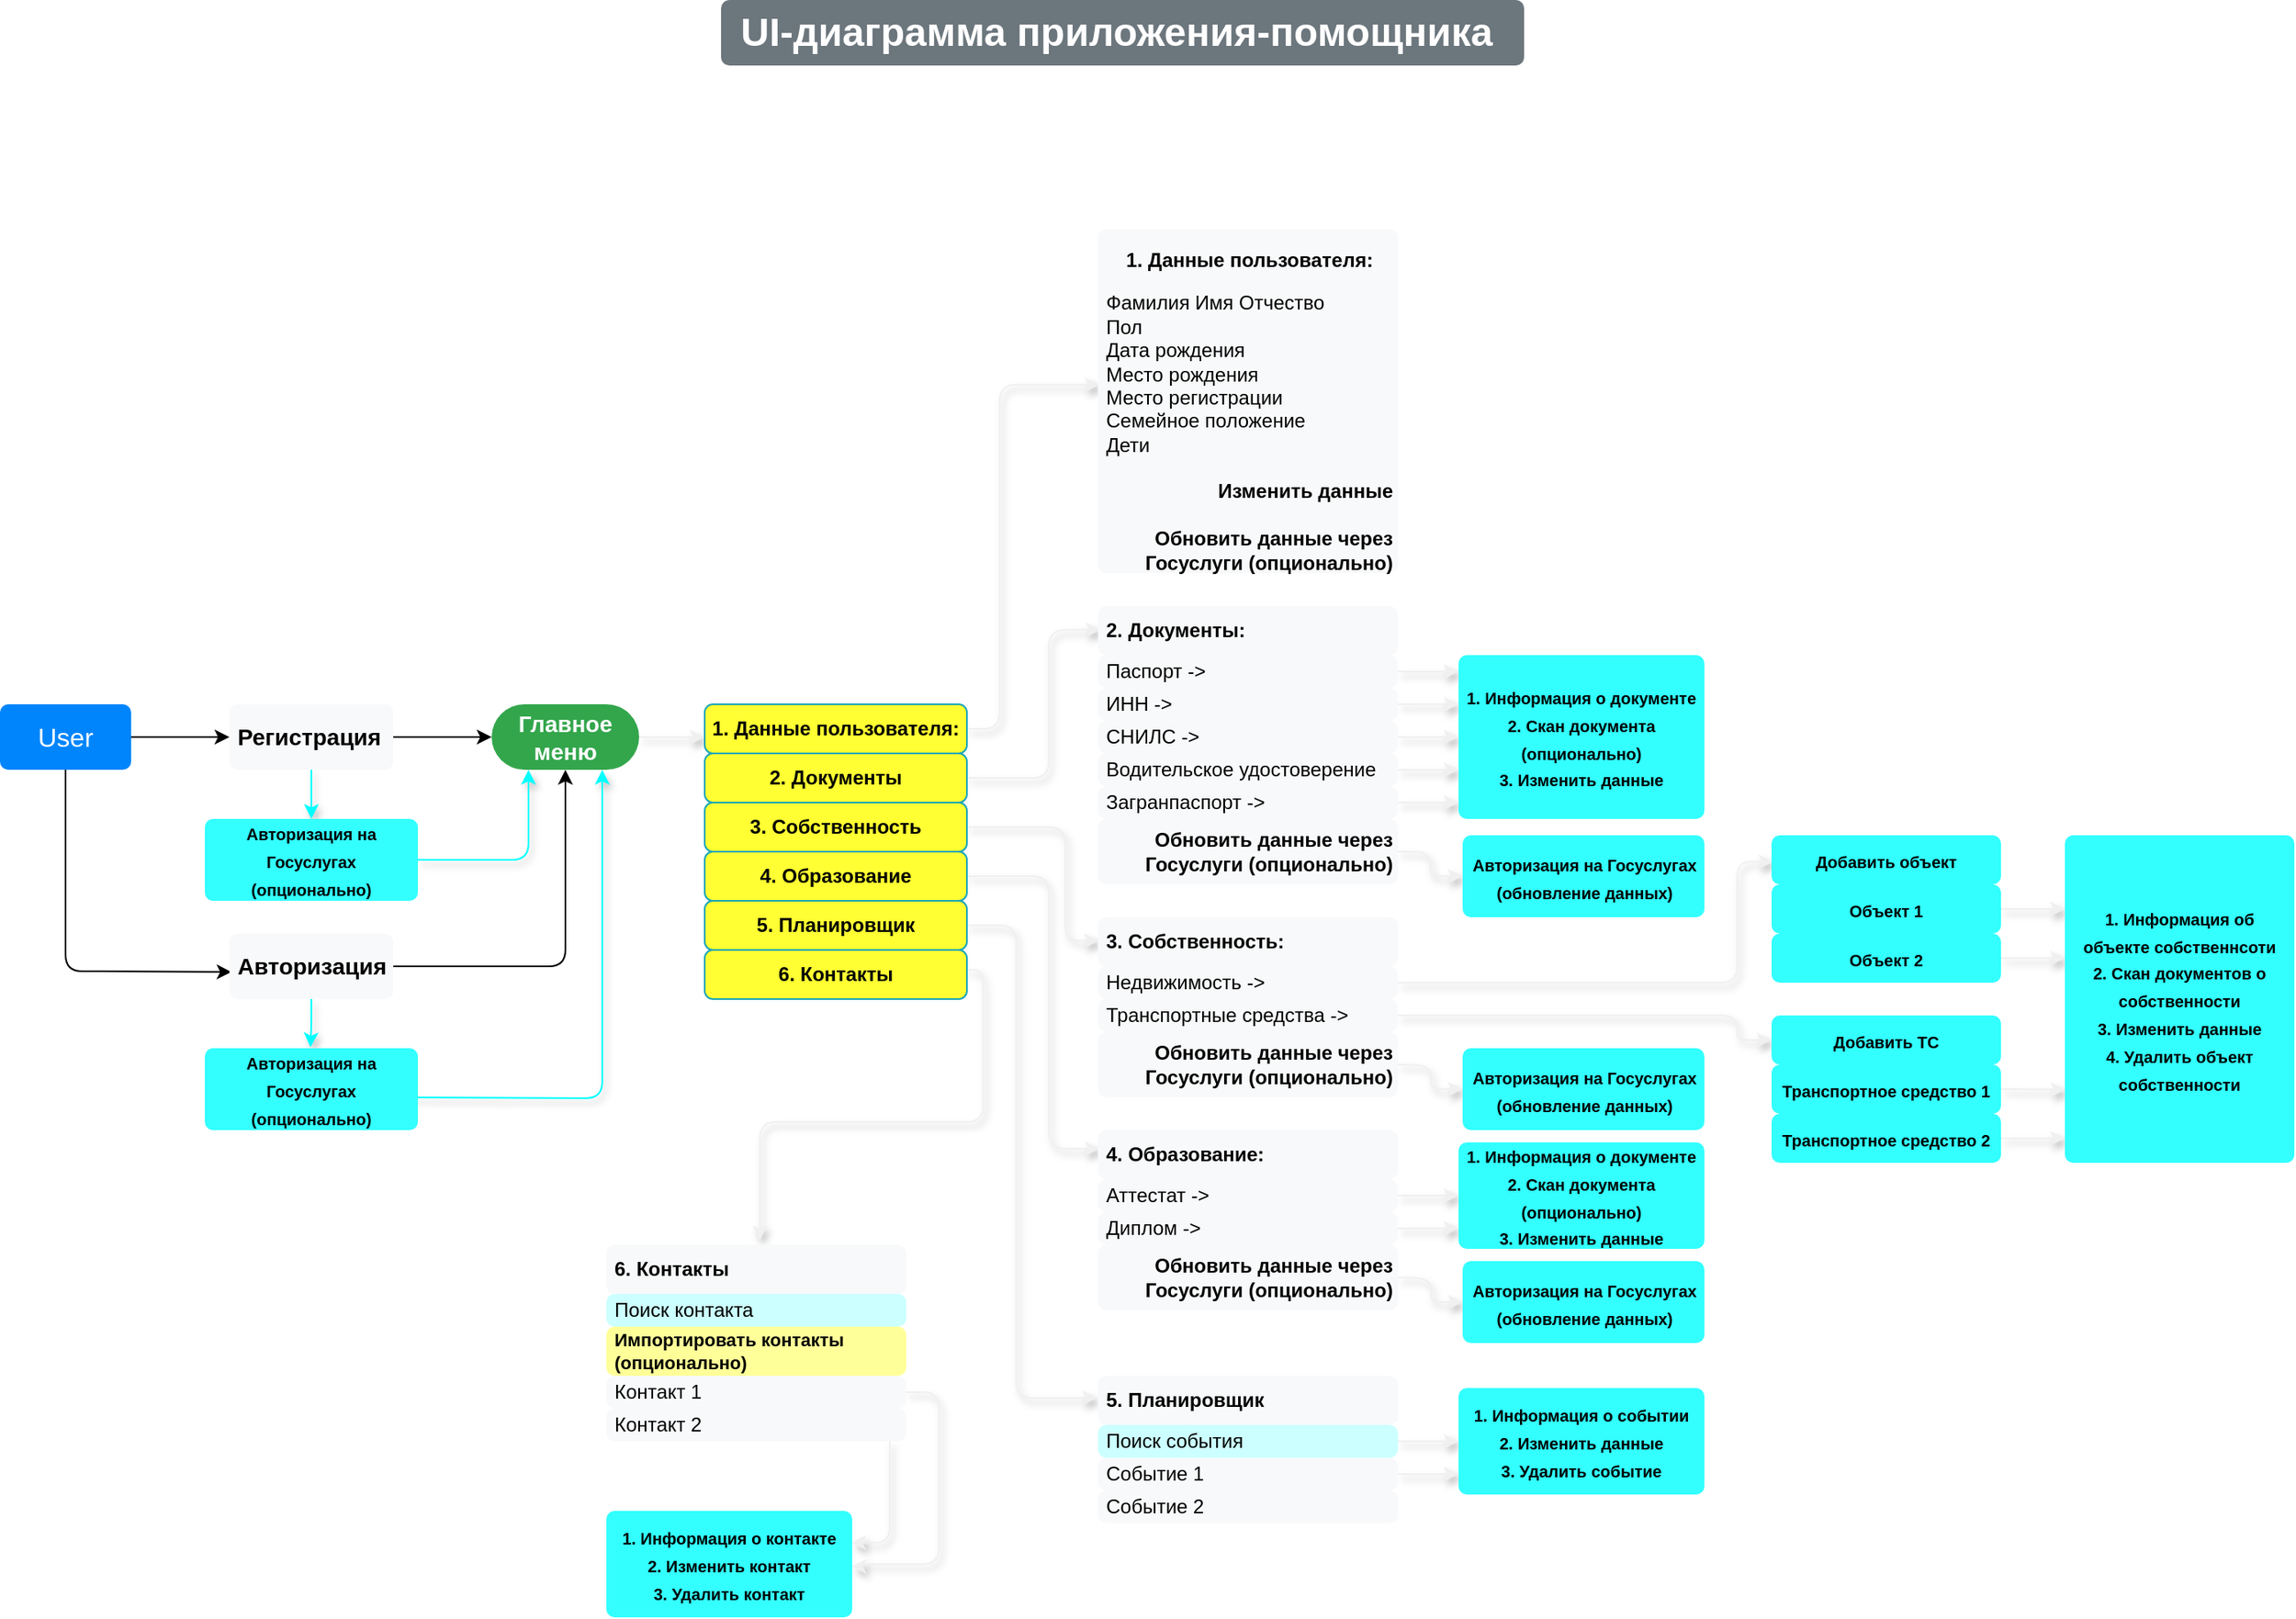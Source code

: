 <mxfile>
    <diagram id="IbItTFuZlibu-NrXDWV0" name="Страница 1">
        <mxGraphModel dx="1003" dy="1540" grid="1" gridSize="10" guides="1" tooltips="1" connect="1" arrows="1" fold="1" page="1" pageScale="1" pageWidth="827" pageHeight="1169" math="0" shadow="0">
            <root>
                <mxCell id="0"/>
                <mxCell id="1" parent="0"/>
                <mxCell id="22" style="edgeStyle=none;html=1;" parent="1" source="21" edge="1">
                    <mxGeometry relative="1" as="geometry">
                        <mxPoint x="280" y="-610" as="targetPoint"/>
                    </mxGeometry>
                </mxCell>
                <mxCell id="32" style="edgeStyle=orthogonalEdgeStyle;html=1;entryX=0.013;entryY=0.587;entryDx=0;entryDy=0;entryPerimeter=0;" parent="1" source="21" target="43" edge="1">
                    <mxGeometry relative="1" as="geometry">
                        <mxPoint x="310" y="-430" as="targetPoint"/>
                        <Array as="points">
                            <mxPoint x="180" y="-467"/>
                            <mxPoint x="210" y="-467"/>
                        </Array>
                    </mxGeometry>
                </mxCell>
                <mxCell id="21" value="User" style="html=1;shadow=0;dashed=0;shape=mxgraph.bootstrap.rrect;rSize=5;strokeColor=none;strokeWidth=1;fillColor=#0085FC;fontColor=#FFFFFF;whiteSpace=wrap;align=center;verticalAlign=middle;spacingLeft=0;fontStyle=0;fontSize=16;spacing=5;" parent="1" vertex="1">
                    <mxGeometry x="140" y="-630" width="80" height="40" as="geometry"/>
                </mxCell>
                <mxCell id="34" style="edgeStyle=orthogonalEdgeStyle;html=1;" parent="1" source="29" target="33" edge="1">
                    <mxGeometry relative="1" as="geometry"/>
                </mxCell>
                <mxCell id="38" style="edgeStyle=orthogonalEdgeStyle;html=1;strokeColor=#00FFFF;shadow=1;" parent="1" source="29" target="31" edge="1">
                    <mxGeometry relative="1" as="geometry"/>
                </mxCell>
                <mxCell id="29" value="Регистрация" style="html=1;shadow=0;dashed=0;shape=mxgraph.bootstrap.rrect;rSize=5;strokeColor=none;strokeWidth=1;fillColor=#F8F9FA;fontColor=#000000;whiteSpace=wrap;align=left;verticalAlign=middle;spacingLeft=0;fontStyle=1;fontSize=14;spacing=5;" parent="1" vertex="1">
                    <mxGeometry x="280" y="-630" width="100" height="40" as="geometry"/>
                </mxCell>
                <mxCell id="47" style="edgeStyle=orthogonalEdgeStyle;html=1;entryX=0.25;entryY=1;entryDx=0;entryDy=0;shadow=1;strokeColor=#00FFFF;fontSize=10;" parent="1" source="31" target="33" edge="1">
                    <mxGeometry relative="1" as="geometry"/>
                </mxCell>
                <mxCell id="31" value="&lt;font style=&quot;font-size: 10px;&quot;&gt;Авторизация на Госуслугах&lt;br&gt;(опционально)&lt;br&gt;&lt;/font&gt;" style="html=1;shadow=0;dashed=0;shape=mxgraph.bootstrap.rrect;rSize=5;strokeColor=none;strokeWidth=1;fillColor=#33FFFF;fontColor=#000000;whiteSpace=wrap;align=center;verticalAlign=middle;spacingLeft=0;fontStyle=1;fontSize=14;spacing=5;" parent="1" vertex="1">
                    <mxGeometry x="265" y="-560" width="130" height="50" as="geometry"/>
                </mxCell>
                <mxCell id="56" style="edgeStyle=orthogonalEdgeStyle;html=1;shadow=1;strokeColor=#F0F0F0;fontSize=12;fontColor=#000000;" parent="1" source="33" edge="1">
                    <mxGeometry relative="1" as="geometry">
                        <mxPoint x="570" y="-610" as="targetPoint"/>
                        <Array as="points">
                            <mxPoint x="570" y="-610"/>
                        </Array>
                    </mxGeometry>
                </mxCell>
                <mxCell id="33" value="Главное меню" style="rounded=1;whiteSpace=wrap;html=1;arcSize=50;strokeColor=none;strokeWidth=1;fillColor=#33A64C;fontColor=#FFFFFF;whiteSpace=wrap;align=center;verticalAlign=middle;spacingLeft=0;fontStyle=1;fontSize=14;spacing=10;" parent="1" vertex="1">
                    <mxGeometry x="440" y="-630" width="90" height="40" as="geometry"/>
                </mxCell>
                <mxCell id="41" style="edgeStyle=orthogonalEdgeStyle;html=1;entryX=0.5;entryY=1;entryDx=0;entryDy=0;" parent="1" source="43" target="33" edge="1">
                    <mxGeometry relative="1" as="geometry">
                        <mxPoint x="440" y="-470" as="targetPoint"/>
                    </mxGeometry>
                </mxCell>
                <mxCell id="42" style="edgeStyle=orthogonalEdgeStyle;html=1;strokeColor=#00FFFF;shadow=1;entryX=0.496;entryY=-0.012;entryDx=0;entryDy=0;entryPerimeter=0;" parent="1" source="43" target="46" edge="1">
                    <mxGeometry relative="1" as="geometry">
                        <mxPoint x="330" y="-410" as="targetPoint"/>
                    </mxGeometry>
                </mxCell>
                <mxCell id="43" value="Авторизация" style="html=1;shadow=0;dashed=0;shape=mxgraph.bootstrap.rrect;rSize=5;strokeColor=none;strokeWidth=1;fillColor=#F8F9FA;fontColor=#000000;whiteSpace=wrap;align=left;verticalAlign=middle;spacingLeft=0;fontStyle=1;fontSize=14;spacing=5;" parent="1" vertex="1">
                    <mxGeometry x="280" y="-490" width="100" height="40" as="geometry"/>
                </mxCell>
                <mxCell id="44" style="edgeStyle=orthogonalEdgeStyle;html=1;entryX=0.75;entryY=1;entryDx=0;entryDy=0;shadow=1;strokeColor=#00FFFF;fontSize=10;" parent="1" target="33" edge="1">
                    <mxGeometry relative="1" as="geometry">
                        <mxPoint x="485" y="-450" as="targetPoint"/>
                        <mxPoint x="380" y="-390.0" as="sourcePoint"/>
                    </mxGeometry>
                </mxCell>
                <mxCell id="46" value="&lt;font style=&quot;font-size: 10px;&quot;&gt;Авторизация на Госуслугах&lt;br&gt;(опционально)&lt;br&gt;&lt;/font&gt;" style="html=1;shadow=0;dashed=0;shape=mxgraph.bootstrap.rrect;rSize=5;strokeColor=none;strokeWidth=1;fillColor=#33FFFF;fontColor=#000000;whiteSpace=wrap;align=center;verticalAlign=middle;spacingLeft=0;fontStyle=1;fontSize=14;spacing=5;" parent="1" vertex="1">
                    <mxGeometry x="265" y="-420" width="130" height="50" as="geometry"/>
                </mxCell>
                <mxCell id="63" style="edgeStyle=orthogonalEdgeStyle;html=1;shadow=1;strokeColor=#F0F0F0;fontSize=12;fontColor=#000000;entryX=0.005;entryY=0.452;entryDx=0;entryDy=0;entryPerimeter=0;" parent="1" source="54" target="64" edge="1">
                    <mxGeometry relative="1" as="geometry">
                        <mxPoint x="770" y="-615" as="targetPoint"/>
                        <Array as="points">
                            <mxPoint x="750" y="-615"/>
                            <mxPoint x="750" y="-825"/>
                        </Array>
                    </mxGeometry>
                </mxCell>
                <mxCell id="54" value="&lt;p style=&quot;font-size: 12px;&quot;&gt;&lt;span style=&quot;background-color: initial;&quot;&gt;&lt;b&gt;1. Данные пользователя:&lt;/b&gt;&lt;/span&gt;&lt;/p&gt;" style="html=1;shadow=0;dashed=0;shape=mxgraph.bootstrap.rrect;rSize=5;strokeColor=#1CA5B8;strokeWidth=1;fillColor=#FFFF33;fontColor=#000000;whiteSpace=wrap;align=center;verticalAlign=middle;spacingLeft=0;fontStyle=0;fontSize=12;spacing=5;labelPosition=center;verticalLabelPosition=middle;" parent="1" vertex="1">
                    <mxGeometry x="570" y="-630" width="160" height="30" as="geometry"/>
                </mxCell>
                <mxCell id="72" style="edgeStyle=orthogonalEdgeStyle;html=1;entryX=0.009;entryY=0.485;entryDx=0;entryDy=0;entryPerimeter=0;shadow=1;strokeColor=#F0F0F0;fontSize=11;fontColor=#000000;" parent="1" source="57" target="65" edge="1">
                    <mxGeometry relative="1" as="geometry">
                        <Array as="points">
                            <mxPoint x="780" y="-585"/>
                            <mxPoint x="780" y="-675"/>
                        </Array>
                    </mxGeometry>
                </mxCell>
                <mxCell id="57" value="&lt;p style=&quot;&quot;&gt;2. Документы&lt;/p&gt;" style="html=1;shadow=0;dashed=0;shape=mxgraph.bootstrap.rrect;rSize=5;strokeColor=#1CA5B8;strokeWidth=1;fillColor=#FFFF33;fontColor=#000000;whiteSpace=wrap;align=center;verticalAlign=middle;spacingLeft=0;fontStyle=1;fontSize=12;spacing=5;labelPosition=center;verticalLabelPosition=middle;" parent="1" vertex="1">
                    <mxGeometry x="570" y="-600" width="160" height="30" as="geometry"/>
                </mxCell>
                <mxCell id="78" style="edgeStyle=orthogonalEdgeStyle;html=1;entryX=0.003;entryY=0.478;entryDx=0;entryDy=0;entryPerimeter=0;shadow=1;strokeColor=#F0F0F0;fontSize=11;fontColor=#000000;" parent="1" source="58" target="73" edge="1">
                    <mxGeometry relative="1" as="geometry">
                        <Array as="points">
                            <mxPoint x="790" y="-555"/>
                            <mxPoint x="790" y="-486"/>
                        </Array>
                    </mxGeometry>
                </mxCell>
                <mxCell id="58" value="&lt;div style=&quot;&quot;&gt;&lt;span style=&quot;background-color: initial;&quot;&gt;3. Собственность&lt;/span&gt;&lt;/div&gt;" style="html=1;shadow=0;dashed=0;shape=mxgraph.bootstrap.rrect;rSize=5;strokeColor=#1CA5B8;strokeWidth=1;fillColor=#FFFF33;fontColor=#000000;whiteSpace=wrap;align=center;verticalAlign=middle;spacingLeft=0;fontStyle=1;fontSize=12;spacing=5;labelPosition=center;verticalLabelPosition=middle;" parent="1" vertex="1">
                    <mxGeometry x="570" y="-570" width="160" height="30" as="geometry"/>
                </mxCell>
                <mxCell id="113" style="edgeStyle=orthogonalEdgeStyle;html=1;entryX=0.005;entryY=0.379;entryDx=0;entryDy=0;entryPerimeter=0;shadow=1;strokeColor=#F0F0F0;fontSize=11;fontColor=#000000;" parent="1" source="59" target="104" edge="1">
                    <mxGeometry relative="1" as="geometry">
                        <Array as="points">
                            <mxPoint x="780" y="-525"/>
                            <mxPoint x="780" y="-359"/>
                        </Array>
                    </mxGeometry>
                </mxCell>
                <mxCell id="59" value="&lt;div style=&quot;&quot;&gt;&lt;span style=&quot;background-color: initial;&quot;&gt;4. Образование&lt;/span&gt;&lt;/div&gt;" style="html=1;shadow=0;dashed=0;shape=mxgraph.bootstrap.rrect;rSize=5;strokeColor=#1CA5B8;strokeWidth=1;fillColor=#FFFF33;fontColor=#000000;whiteSpace=wrap;align=center;verticalAlign=middle;spacingLeft=0;fontStyle=1;fontSize=12;spacing=5;labelPosition=center;verticalLabelPosition=middle;" parent="1" vertex="1">
                    <mxGeometry x="570" y="-540" width="160" height="30" as="geometry"/>
                </mxCell>
                <mxCell id="123" style="edgeStyle=orthogonalEdgeStyle;html=1;entryX=-0.003;entryY=0.451;entryDx=0;entryDy=0;entryPerimeter=0;shadow=1;strokeColor=#F0F0F0;fontSize=11;fontColor=#000000;" parent="1" source="60" target="114" edge="1">
                    <mxGeometry relative="1" as="geometry">
                        <Array as="points">
                            <mxPoint x="760" y="-495"/>
                            <mxPoint x="760" y="-206"/>
                        </Array>
                    </mxGeometry>
                </mxCell>
                <mxCell id="60" value="&lt;div style=&quot;&quot;&gt;&lt;span style=&quot;background-color: initial;&quot;&gt;5. Планировщик&lt;/span&gt;&lt;/div&gt;" style="html=1;shadow=0;dashed=0;shape=mxgraph.bootstrap.rrect;rSize=5;strokeColor=#1CA5B8;strokeWidth=1;fillColor=#FFFF33;fontColor=#000000;whiteSpace=wrap;align=center;verticalAlign=middle;spacingLeft=0;fontStyle=1;fontSize=12;spacing=5;labelPosition=center;verticalLabelPosition=middle;" parent="1" vertex="1">
                    <mxGeometry x="570" y="-510" width="160" height="30" as="geometry"/>
                </mxCell>
                <mxCell id="135" style="edgeStyle=orthogonalEdgeStyle;html=1;entryX=0.512;entryY=-0.089;entryDx=0;entryDy=0;entryPerimeter=0;shadow=1;strokeColor=#F0F0F0;fontSize=11;fontColor=#000000;exitX=0.998;exitY=0.406;exitDx=0;exitDy=0;exitPerimeter=0;" parent="1" source="61" target="125" edge="1">
                    <mxGeometry relative="1" as="geometry"/>
                </mxCell>
                <mxCell id="61" value="&lt;div style=&quot;&quot;&gt;&lt;span style=&quot;background-color: initial;&quot;&gt;6. Контакты&lt;/span&gt;&lt;/div&gt;" style="html=1;shadow=0;dashed=0;shape=mxgraph.bootstrap.rrect;rSize=5;strokeColor=#1CA5B8;strokeWidth=1;fillColor=#FFFF33;fontColor=#000000;whiteSpace=wrap;align=center;verticalAlign=middle;spacingLeft=0;fontStyle=1;fontSize=12;spacing=5;labelPosition=center;verticalLabelPosition=middle;" parent="1" vertex="1">
                    <mxGeometry x="570" y="-480" width="160" height="30" as="geometry"/>
                </mxCell>
                <mxCell id="64" value="&lt;p style=&quot;font-size: 12px; font-weight: 400; text-align: center;&quot;&gt;&lt;span style=&quot;background-color: initial;&quot;&gt;&lt;b&gt;1. Данные пользователя:&lt;/b&gt;&lt;/span&gt;&lt;br&gt;&lt;/p&gt;&lt;div style=&quot;font-size: 12px; font-weight: 400;&quot;&gt;Фамилия&amp;nbsp;&lt;span style=&quot;background-color: initial;&quot;&gt;Имя&amp;nbsp;&lt;/span&gt;&lt;span style=&quot;background-color: initial;&quot;&gt;Отчество&lt;/span&gt;&lt;/div&gt;&lt;div style=&quot;font-size: 12px; font-weight: 400;&quot;&gt;Пол&lt;/div&gt;&lt;div style=&quot;font-size: 12px; font-weight: 400;&quot;&gt;Дата рождения&lt;/div&gt;&lt;div style=&quot;font-size: 12px; font-weight: 400;&quot;&gt;Место рождения&lt;/div&gt;&lt;div style=&quot;font-size: 12px; font-weight: 400;&quot;&gt;Место регистрации&lt;/div&gt;&lt;div style=&quot;font-size: 12px; font-weight: 400;&quot;&gt;&lt;span style=&quot;background-color: initial;&quot;&gt;Семейное&amp;nbsp;&lt;/span&gt;&lt;span style=&quot;background-color: initial;&quot;&gt;положение&lt;/span&gt;&lt;/div&gt;&lt;div style=&quot;font-size: 12px; font-weight: 400;&quot;&gt;&lt;span style=&quot;background-color: initial;&quot;&gt;Дети&lt;/span&gt;&lt;/div&gt;&lt;div style=&quot;font-size: 12px; font-weight: 400;&quot;&gt;&lt;span style=&quot;background-color: initial;&quot;&gt;&lt;br&gt;&lt;/span&gt;&lt;/div&gt;&lt;div style=&quot;font-size: 12px; font-weight: 400; text-align: right;&quot;&gt;&lt;span style=&quot;background-color: initial;&quot;&gt;&lt;b&gt;Изменить данные&lt;/b&gt;&lt;/span&gt;&lt;/div&gt;&lt;div style=&quot;font-size: 12px; font-weight: 400; text-align: right;&quot;&gt;&lt;span style=&quot;background-color: initial;&quot;&gt;&lt;b&gt;&lt;br&gt;&lt;/b&gt;&lt;/span&gt;&lt;/div&gt;&lt;div style=&quot;font-size: 12px; font-weight: 400; text-align: right;&quot;&gt;&lt;b style=&quot;background-color: initial;&quot;&gt;Обновить данные через Госуслуги (опционально)&lt;/b&gt;&lt;br&gt;&lt;/div&gt;" style="html=1;shadow=0;dashed=0;shape=mxgraph.bootstrap.rrect;rSize=5;strokeColor=none;strokeWidth=1;fillColor=#F8F9FA;fontColor=#000000;whiteSpace=wrap;align=left;verticalAlign=middle;spacingLeft=0;fontStyle=1;fontSize=11;spacing=5;" parent="1" vertex="1">
                    <mxGeometry x="810" y="-920" width="183" height="210" as="geometry"/>
                </mxCell>
                <mxCell id="65" value="&lt;p style=&quot;font-size: 12px; text-align: center; font-weight: 400;&quot;&gt;&lt;span style=&quot;background-color: initial;&quot;&gt;&lt;b&gt;2. Документы:&lt;/b&gt;&lt;/span&gt;&lt;/p&gt;" style="html=1;shadow=0;dashed=0;shape=mxgraph.bootstrap.rrect;rSize=5;strokeColor=none;strokeWidth=1;fillColor=#F8F9FA;fontColor=#000000;whiteSpace=wrap;align=left;verticalAlign=middle;spacingLeft=0;fontStyle=1;fontSize=11;spacing=5;" parent="1" vertex="1">
                    <mxGeometry x="810" y="-690" width="183" height="30" as="geometry"/>
                </mxCell>
                <mxCell id="82" style="edgeStyle=orthogonalEdgeStyle;html=1;shadow=1;strokeColor=#F0F0F0;fontSize=11;fontColor=#000000;" parent="1" source="66" edge="1">
                    <mxGeometry relative="1" as="geometry">
                        <mxPoint x="1030" y="-650" as="targetPoint"/>
                    </mxGeometry>
                </mxCell>
                <mxCell id="66" value="&lt;p style=&quot;font-size: 12px; text-align: center; font-weight: 400;&quot;&gt;&lt;span style=&quot;background-color: initial;&quot;&gt;Паспорт -&amp;gt;&lt;br&gt;&lt;/span&gt;&lt;/p&gt;" style="html=1;shadow=0;dashed=0;shape=mxgraph.bootstrap.rrect;rSize=5;strokeColor=none;strokeWidth=1;fillColor=#F8F9FA;fontColor=#000000;whiteSpace=wrap;align=left;verticalAlign=middle;spacingLeft=0;fontStyle=1;fontSize=11;spacing=5;" parent="1" vertex="1">
                    <mxGeometry x="810" y="-660" width="183" height="20" as="geometry"/>
                </mxCell>
                <mxCell id="90" style="edgeStyle=orthogonalEdgeStyle;html=1;shadow=1;strokeColor=#F0F0F0;fontSize=11;fontColor=#000000;" parent="1" source="67" target="88" edge="1">
                    <mxGeometry relative="1" as="geometry"/>
                </mxCell>
                <mxCell id="67" value="&lt;p style=&quot;text-align: right; font-size: 12px; font-weight: 400;&quot;&gt;&lt;b style=&quot;background-color: initial;&quot;&gt;Обновить данные через Госуслуги (опционально)&lt;/b&gt;&lt;br&gt;&lt;/p&gt;" style="html=1;shadow=0;dashed=0;shape=mxgraph.bootstrap.rrect;rSize=5;strokeColor=none;strokeWidth=1;fillColor=#F8F9FA;fontColor=#000000;whiteSpace=wrap;align=left;verticalAlign=middle;spacingLeft=0;fontStyle=1;fontSize=11;spacing=5;" parent="1" vertex="1">
                    <mxGeometry x="810" y="-560" width="183" height="40" as="geometry"/>
                </mxCell>
                <mxCell id="83" style="edgeStyle=orthogonalEdgeStyle;html=1;shadow=1;strokeColor=#F0F0F0;fontSize=11;fontColor=#000000;" parent="1" source="68" edge="1">
                    <mxGeometry relative="1" as="geometry">
                        <mxPoint x="1030" y="-630" as="targetPoint"/>
                    </mxGeometry>
                </mxCell>
                <mxCell id="68" value="&lt;p style=&quot;font-size: 12px; text-align: center; font-weight: 400;&quot;&gt;&lt;span style=&quot;background-color: initial;&quot;&gt;ИНН -&amp;gt;&lt;br&gt;&lt;/span&gt;&lt;/p&gt;" style="html=1;shadow=0;dashed=0;shape=mxgraph.bootstrap.rrect;rSize=5;strokeColor=none;strokeWidth=1;fillColor=#F8F9FA;fontColor=#000000;whiteSpace=wrap;align=left;verticalAlign=middle;spacingLeft=0;fontStyle=1;fontSize=11;spacing=5;" parent="1" vertex="1">
                    <mxGeometry x="810" y="-640" width="183" height="20" as="geometry"/>
                </mxCell>
                <mxCell id="84" style="edgeStyle=orthogonalEdgeStyle;html=1;shadow=1;strokeColor=#F0F0F0;fontSize=11;fontColor=#000000;" parent="1" source="69" edge="1">
                    <mxGeometry relative="1" as="geometry">
                        <mxPoint x="1030" y="-610" as="targetPoint"/>
                    </mxGeometry>
                </mxCell>
                <mxCell id="69" value="&lt;p style=&quot;font-size: 12px; text-align: center; font-weight: 400;&quot;&gt;&lt;span style=&quot;background-color: initial;&quot;&gt;СНИЛС -&amp;gt;&lt;br&gt;&lt;/span&gt;&lt;/p&gt;" style="html=1;shadow=0;dashed=0;shape=mxgraph.bootstrap.rrect;rSize=5;strokeColor=none;strokeWidth=1;fillColor=#F8F9FA;fontColor=#000000;whiteSpace=wrap;align=left;verticalAlign=middle;spacingLeft=0;fontStyle=1;fontSize=11;spacing=5;" parent="1" vertex="1">
                    <mxGeometry x="810" y="-620" width="183" height="20" as="geometry"/>
                </mxCell>
                <mxCell id="85" style="edgeStyle=orthogonalEdgeStyle;html=1;shadow=1;strokeColor=#F0F0F0;fontSize=11;fontColor=#000000;" parent="1" source="70" edge="1">
                    <mxGeometry relative="1" as="geometry">
                        <mxPoint x="1030" y="-590" as="targetPoint"/>
                    </mxGeometry>
                </mxCell>
                <mxCell id="70" value="&lt;p style=&quot;font-size: 12px; text-align: center; font-weight: 400;&quot;&gt;&lt;span style=&quot;background-color: initial;&quot;&gt;Водительское удостоверение&lt;br&gt;&lt;/span&gt;&lt;/p&gt;" style="html=1;shadow=0;dashed=0;shape=mxgraph.bootstrap.rrect;rSize=5;strokeColor=none;strokeWidth=1;fillColor=#F8F9FA;fontColor=#000000;whiteSpace=wrap;align=left;verticalAlign=middle;spacingLeft=0;fontStyle=1;fontSize=11;spacing=5;" parent="1" vertex="1">
                    <mxGeometry x="810" y="-600" width="183" height="20" as="geometry"/>
                </mxCell>
                <mxCell id="86" style="edgeStyle=orthogonalEdgeStyle;html=1;shadow=1;strokeColor=#F0F0F0;fontSize=11;fontColor=#000000;" parent="1" source="71" edge="1">
                    <mxGeometry relative="1" as="geometry">
                        <mxPoint x="1030" y="-570" as="targetPoint"/>
                    </mxGeometry>
                </mxCell>
                <mxCell id="71" value="&lt;p style=&quot;font-size: 12px; text-align: center; font-weight: 400;&quot;&gt;&lt;span style=&quot;background-color: initial;&quot;&gt;Загранпаспорт -&amp;gt;&lt;br&gt;&lt;/span&gt;&lt;/p&gt;" style="html=1;shadow=0;dashed=0;shape=mxgraph.bootstrap.rrect;rSize=5;strokeColor=none;strokeWidth=1;fillColor=#F8F9FA;fontColor=#000000;whiteSpace=wrap;align=left;verticalAlign=middle;spacingLeft=0;fontStyle=1;fontSize=11;spacing=5;" parent="1" vertex="1">
                    <mxGeometry x="810" y="-580" width="183" height="20" as="geometry"/>
                </mxCell>
                <mxCell id="73" value="&lt;p style=&quot;font-size: 12px; text-align: center; font-weight: 400;&quot;&gt;&lt;span style=&quot;background-color: initial;&quot;&gt;&lt;b&gt;3. Собственность:&lt;/b&gt;&lt;/span&gt;&lt;/p&gt;" style="html=1;shadow=0;dashed=0;shape=mxgraph.bootstrap.rrect;rSize=5;strokeColor=none;strokeWidth=1;fillColor=#F8F9FA;fontColor=#000000;whiteSpace=wrap;align=left;verticalAlign=middle;spacingLeft=0;fontStyle=1;fontSize=11;spacing=5;" parent="1" vertex="1">
                    <mxGeometry x="810" y="-500" width="183" height="30" as="geometry"/>
                </mxCell>
                <mxCell id="96" style="edgeStyle=orthogonalEdgeStyle;html=1;entryX=0.007;entryY=0.538;entryDx=0;entryDy=0;entryPerimeter=0;shadow=1;strokeColor=#F0F0F0;fontSize=11;fontColor=#000000;" parent="1" source="74" target="91" edge="1">
                    <mxGeometry relative="1" as="geometry">
                        <Array as="points">
                            <mxPoint x="1200" y="-460"/>
                            <mxPoint x="1200" y="-534"/>
                        </Array>
                    </mxGeometry>
                </mxCell>
                <mxCell id="74" value="&lt;p style=&quot;font-size: 12px; text-align: center; font-weight: 400;&quot;&gt;&lt;span style=&quot;background-color: initial;&quot;&gt;Недвижимость -&amp;gt;&lt;br&gt;&lt;/span&gt;&lt;/p&gt;" style="html=1;shadow=0;dashed=0;shape=mxgraph.bootstrap.rrect;rSize=5;strokeColor=none;strokeWidth=1;fillColor=#F8F9FA;fontColor=#000000;whiteSpace=wrap;align=left;verticalAlign=middle;spacingLeft=0;fontStyle=1;fontSize=11;spacing=5;" parent="1" vertex="1">
                    <mxGeometry x="810" y="-470" width="183" height="20" as="geometry"/>
                </mxCell>
                <mxCell id="97" style="edgeStyle=orthogonalEdgeStyle;html=1;shadow=1;strokeColor=#F0F0F0;fontSize=11;fontColor=#000000;" parent="1" source="75" target="79" edge="1">
                    <mxGeometry relative="1" as="geometry">
                        <Array as="points">
                            <mxPoint x="1200" y="-440"/>
                            <mxPoint x="1200" y="-425"/>
                        </Array>
                    </mxGeometry>
                </mxCell>
                <mxCell id="75" value="&lt;p style=&quot;font-size: 12px; text-align: center; font-weight: 400;&quot;&gt;&lt;span style=&quot;background-color: initial;&quot;&gt;Транспортные средства -&amp;gt;&lt;br&gt;&lt;/span&gt;&lt;/p&gt;" style="html=1;shadow=0;dashed=0;shape=mxgraph.bootstrap.rrect;rSize=5;strokeColor=none;strokeWidth=1;fillColor=#F8F9FA;fontColor=#000000;whiteSpace=wrap;align=left;verticalAlign=middle;spacingLeft=0;fontStyle=1;fontSize=11;spacing=5;" parent="1" vertex="1">
                    <mxGeometry x="810" y="-450" width="183" height="20" as="geometry"/>
                </mxCell>
                <mxCell id="77" value="&lt;p style=&quot;text-align: right; font-size: 12px; font-weight: 400;&quot;&gt;&lt;b style=&quot;background-color: initial;&quot;&gt;Обновить данные через Госуслуги (опционально)&lt;/b&gt;&lt;br&gt;&lt;/p&gt;" style="html=1;shadow=0;dashed=0;shape=mxgraph.bootstrap.rrect;rSize=5;strokeColor=none;strokeWidth=1;fillColor=#F8F9FA;fontColor=#000000;whiteSpace=wrap;align=left;verticalAlign=middle;spacingLeft=0;fontStyle=1;fontSize=11;spacing=5;" parent="1" vertex="1">
                    <mxGeometry x="810" y="-430" width="183" height="40" as="geometry"/>
                </mxCell>
                <mxCell id="79" value="&lt;font style=&quot;font-size: 10px;&quot;&gt;Добавить ТС&lt;br&gt;&lt;/font&gt;" style="html=1;shadow=0;dashed=0;shape=mxgraph.bootstrap.rrect;rSize=5;strokeColor=none;strokeWidth=1;fillColor=#33FFFF;fontColor=#000000;whiteSpace=wrap;align=center;verticalAlign=middle;spacingLeft=0;fontStyle=1;fontSize=14;spacing=5;" parent="1" vertex="1">
                    <mxGeometry x="1221" y="-440" width="140" height="30" as="geometry"/>
                </mxCell>
                <mxCell id="102" style="edgeStyle=orthogonalEdgeStyle;html=1;entryX=0.002;entryY=0.777;entryDx=0;entryDy=0;entryPerimeter=0;shadow=1;strokeColor=#F0F0F0;fontSize=11;fontColor=#000000;" parent="1" source="80" target="98" edge="1">
                    <mxGeometry relative="1" as="geometry"/>
                </mxCell>
                <mxCell id="80" value="&lt;font style=&quot;font-size: 10px;&quot;&gt;Транспортное средство 1&lt;br&gt;&lt;/font&gt;" style="html=1;shadow=0;dashed=0;shape=mxgraph.bootstrap.rrect;rSize=5;strokeColor=none;strokeWidth=1;fillColor=#33FFFF;fontColor=#000000;whiteSpace=wrap;align=center;verticalAlign=middle;spacingLeft=0;fontStyle=1;fontSize=14;spacing=5;" parent="1" vertex="1">
                    <mxGeometry x="1221" y="-410" width="140" height="30" as="geometry"/>
                </mxCell>
                <mxCell id="103" style="edgeStyle=orthogonalEdgeStyle;html=1;entryX=0;entryY=0.925;entryDx=0;entryDy=0;entryPerimeter=0;shadow=1;strokeColor=#F0F0F0;fontSize=11;fontColor=#000000;" parent="1" source="81" target="98" edge="1">
                    <mxGeometry relative="1" as="geometry"/>
                </mxCell>
                <mxCell id="81" value="&lt;font style=&quot;font-size: 10px;&quot;&gt;Транспортное средство 2&lt;br&gt;&lt;/font&gt;" style="html=1;shadow=0;dashed=0;shape=mxgraph.bootstrap.rrect;rSize=5;strokeColor=none;strokeWidth=1;fillColor=#33FFFF;fontColor=#000000;whiteSpace=wrap;align=center;verticalAlign=middle;spacingLeft=0;fontStyle=1;fontSize=14;spacing=5;" parent="1" vertex="1">
                    <mxGeometry x="1221" y="-380" width="140" height="30" as="geometry"/>
                </mxCell>
                <mxCell id="87" value="&lt;font style=&quot;font-size: 10px;&quot;&gt;1. Информация о документе&lt;br&gt;2. Скан документа (опционально)&lt;br&gt;3. Изменить данные&lt;br&gt;&lt;/font&gt;" style="html=1;shadow=0;dashed=0;shape=mxgraph.bootstrap.rrect;rSize=5;strokeColor=none;strokeWidth=1;fillColor=#33FFFF;fontColor=#000000;whiteSpace=wrap;align=center;verticalAlign=middle;spacingLeft=0;fontStyle=1;fontSize=14;spacing=5;" parent="1" vertex="1">
                    <mxGeometry x="1030" y="-660" width="150" height="100" as="geometry"/>
                </mxCell>
                <mxCell id="88" value="&lt;font style=&quot;font-size: 10px;&quot;&gt;Авторизация на Госуслугах&lt;br&gt;(обновление данных)&lt;br&gt;&lt;/font&gt;" style="html=1;shadow=0;dashed=0;shape=mxgraph.bootstrap.rrect;rSize=5;strokeColor=none;strokeWidth=1;fillColor=#33FFFF;fontColor=#000000;whiteSpace=wrap;align=center;verticalAlign=middle;spacingLeft=0;fontStyle=1;fontSize=14;spacing=5;" parent="1" vertex="1">
                    <mxGeometry x="1032.5" y="-550" width="147.5" height="50" as="geometry"/>
                </mxCell>
                <mxCell id="91" value="&lt;font style=&quot;font-size: 10px;&quot;&gt;Добавить объект&lt;br&gt;&lt;/font&gt;" style="html=1;shadow=0;dashed=0;shape=mxgraph.bootstrap.rrect;rSize=5;strokeColor=none;strokeWidth=1;fillColor=#33FFFF;fontColor=#000000;whiteSpace=wrap;align=center;verticalAlign=middle;spacingLeft=0;fontStyle=1;fontSize=14;spacing=5;" parent="1" vertex="1">
                    <mxGeometry x="1221" y="-550" width="140" height="30" as="geometry"/>
                </mxCell>
                <mxCell id="99" style="edgeStyle=orthogonalEdgeStyle;html=1;entryX=0;entryY=0.225;entryDx=0;entryDy=0;entryPerimeter=0;shadow=1;strokeColor=#F0F0F0;fontSize=11;fontColor=#000000;" parent="1" source="92" target="98" edge="1">
                    <mxGeometry relative="1" as="geometry"/>
                </mxCell>
                <mxCell id="92" value="&lt;font style=&quot;font-size: 10px;&quot;&gt;Объект 1&lt;br&gt;&lt;/font&gt;" style="html=1;shadow=0;dashed=0;shape=mxgraph.bootstrap.rrect;rSize=5;strokeColor=none;strokeWidth=1;fillColor=#33FFFF;fontColor=#000000;whiteSpace=wrap;align=center;verticalAlign=middle;spacingLeft=0;fontStyle=1;fontSize=14;spacing=5;" parent="1" vertex="1">
                    <mxGeometry x="1221" y="-520" width="140" height="30" as="geometry"/>
                </mxCell>
                <mxCell id="100" style="edgeStyle=orthogonalEdgeStyle;html=1;entryX=0;entryY=0.375;entryDx=0;entryDy=0;entryPerimeter=0;shadow=1;strokeColor=#F0F0F0;fontSize=11;fontColor=#000000;" parent="1" source="93" target="98" edge="1">
                    <mxGeometry relative="1" as="geometry"/>
                </mxCell>
                <mxCell id="93" value="&lt;font style=&quot;font-size: 10px;&quot;&gt;Объект 2&lt;br&gt;&lt;/font&gt;" style="html=1;shadow=0;dashed=0;shape=mxgraph.bootstrap.rrect;rSize=5;strokeColor=none;strokeWidth=1;fillColor=#33FFFF;fontColor=#000000;whiteSpace=wrap;align=center;verticalAlign=middle;spacingLeft=0;fontStyle=1;fontSize=14;spacing=5;" parent="1" vertex="1">
                    <mxGeometry x="1221" y="-490" width="140" height="30" as="geometry"/>
                </mxCell>
                <mxCell id="94" style="edgeStyle=orthogonalEdgeStyle;html=1;shadow=1;strokeColor=#F0F0F0;fontSize=11;fontColor=#000000;" parent="1" target="95" edge="1">
                    <mxGeometry relative="1" as="geometry">
                        <mxPoint x="993" y="-409.957" as="sourcePoint"/>
                    </mxGeometry>
                </mxCell>
                <mxCell id="95" value="&lt;font style=&quot;font-size: 10px;&quot;&gt;Авторизация на Госуслугах&lt;br&gt;(обновление данных)&lt;br&gt;&lt;/font&gt;" style="html=1;shadow=0;dashed=0;shape=mxgraph.bootstrap.rrect;rSize=5;strokeColor=none;strokeWidth=1;fillColor=#33FFFF;fontColor=#000000;whiteSpace=wrap;align=center;verticalAlign=middle;spacingLeft=0;fontStyle=1;fontSize=14;spacing=5;" parent="1" vertex="1">
                    <mxGeometry x="1032.5" y="-420" width="147.5" height="50" as="geometry"/>
                </mxCell>
                <mxCell id="98" value="&lt;font style=&quot;font-size: 10px;&quot;&gt;1. Информация об объекте собственнсоти&lt;br&gt;2. Скан документов о собственности&lt;br&gt;3. Изменить данные&lt;br&gt;4. Удалить объект собственности&lt;br&gt;&lt;/font&gt;" style="html=1;shadow=0;dashed=0;shape=mxgraph.bootstrap.rrect;rSize=5;strokeColor=none;strokeWidth=1;fillColor=#33FFFF;fontColor=#000000;whiteSpace=wrap;align=center;verticalAlign=middle;spacingLeft=0;fontStyle=1;fontSize=14;spacing=5;" parent="1" vertex="1">
                    <mxGeometry x="1400" y="-550" width="140" height="200" as="geometry"/>
                </mxCell>
                <mxCell id="104" value="&lt;p style=&quot;font-size: 12px; text-align: center; font-weight: 400;&quot;&gt;&lt;span style=&quot;background-color: initial;&quot;&gt;&lt;b&gt;4. Образование:&lt;/b&gt;&lt;/span&gt;&lt;/p&gt;" style="html=1;shadow=0;dashed=0;shape=mxgraph.bootstrap.rrect;rSize=5;strokeColor=none;strokeWidth=1;fillColor=#F8F9FA;fontColor=#000000;whiteSpace=wrap;align=left;verticalAlign=middle;spacingLeft=0;fontStyle=1;fontSize=11;spacing=5;" parent="1" vertex="1">
                    <mxGeometry x="810" y="-370" width="183" height="30" as="geometry"/>
                </mxCell>
                <mxCell id="111" style="edgeStyle=orthogonalEdgeStyle;html=1;shadow=1;strokeColor=#F0F0F0;fontSize=11;fontColor=#000000;" parent="1" source="105" target="108" edge="1">
                    <mxGeometry relative="1" as="geometry"/>
                </mxCell>
                <mxCell id="105" value="&lt;p style=&quot;font-size: 12px; text-align: center; font-weight: 400;&quot;&gt;&lt;span style=&quot;background-color: initial;&quot;&gt;Аттестат -&amp;gt;&lt;br&gt;&lt;/span&gt;&lt;/p&gt;" style="html=1;shadow=0;dashed=0;shape=mxgraph.bootstrap.rrect;rSize=5;strokeColor=none;strokeWidth=1;fillColor=#F8F9FA;fontColor=#000000;whiteSpace=wrap;align=left;verticalAlign=middle;spacingLeft=0;fontStyle=1;fontSize=11;spacing=5;" parent="1" vertex="1">
                    <mxGeometry x="810" y="-340" width="183" height="20" as="geometry"/>
                </mxCell>
                <mxCell id="112" style="edgeStyle=orthogonalEdgeStyle;html=1;entryX=0;entryY=0.808;entryDx=0;entryDy=0;entryPerimeter=0;shadow=1;strokeColor=#F0F0F0;fontSize=11;fontColor=#000000;" parent="1" source="106" target="108" edge="1">
                    <mxGeometry relative="1" as="geometry"/>
                </mxCell>
                <mxCell id="106" value="&lt;p style=&quot;font-size: 12px; text-align: center; font-weight: 400;&quot;&gt;&lt;span style=&quot;background-color: initial;&quot;&gt;Диплом -&amp;gt;&lt;br&gt;&lt;/span&gt;&lt;/p&gt;" style="html=1;shadow=0;dashed=0;shape=mxgraph.bootstrap.rrect;rSize=5;strokeColor=none;strokeWidth=1;fillColor=#F8F9FA;fontColor=#000000;whiteSpace=wrap;align=left;verticalAlign=middle;spacingLeft=0;fontStyle=1;fontSize=11;spacing=5;" parent="1" vertex="1">
                    <mxGeometry x="810" y="-320" width="183" height="20" as="geometry"/>
                </mxCell>
                <mxCell id="107" value="&lt;p style=&quot;text-align: right; font-size: 12px; font-weight: 400;&quot;&gt;&lt;b style=&quot;background-color: initial;&quot;&gt;Обновить данные через Госуслуги (опционально)&lt;/b&gt;&lt;br&gt;&lt;/p&gt;" style="html=1;shadow=0;dashed=0;shape=mxgraph.bootstrap.rrect;rSize=5;strokeColor=none;strokeWidth=1;fillColor=#F8F9FA;fontColor=#000000;whiteSpace=wrap;align=left;verticalAlign=middle;spacingLeft=0;fontStyle=1;fontSize=11;spacing=5;" parent="1" vertex="1">
                    <mxGeometry x="810" y="-300" width="183" height="40" as="geometry"/>
                </mxCell>
                <mxCell id="108" value="&lt;font style=&quot;font-size: 10px;&quot;&gt;1. Информация о документе&lt;br&gt;2. Скан документа (опционально)&lt;br&gt;3. Изменить данные&lt;br&gt;&lt;/font&gt;" style="html=1;shadow=0;dashed=0;shape=mxgraph.bootstrap.rrect;rSize=5;strokeColor=none;strokeWidth=1;fillColor=#33FFFF;fontColor=#000000;whiteSpace=wrap;align=center;verticalAlign=middle;spacingLeft=0;fontStyle=1;fontSize=14;spacing=5;" parent="1" vertex="1">
                    <mxGeometry x="1030" y="-362.5" width="150" height="65" as="geometry"/>
                </mxCell>
                <mxCell id="109" style="edgeStyle=orthogonalEdgeStyle;html=1;shadow=1;strokeColor=#F0F0F0;fontSize=11;fontColor=#000000;" parent="1" target="110" edge="1">
                    <mxGeometry relative="1" as="geometry">
                        <mxPoint x="993.0" y="-279.957" as="sourcePoint"/>
                    </mxGeometry>
                </mxCell>
                <mxCell id="110" value="&lt;font style=&quot;font-size: 10px;&quot;&gt;Авторизация на Госуслугах&lt;br&gt;(обновление данных)&lt;br&gt;&lt;/font&gt;" style="html=1;shadow=0;dashed=0;shape=mxgraph.bootstrap.rrect;rSize=5;strokeColor=none;strokeWidth=1;fillColor=#33FFFF;fontColor=#000000;whiteSpace=wrap;align=center;verticalAlign=middle;spacingLeft=0;fontStyle=1;fontSize=14;spacing=5;" parent="1" vertex="1">
                    <mxGeometry x="1032.5" y="-290" width="147.5" height="50" as="geometry"/>
                </mxCell>
                <mxCell id="114" value="&lt;p style=&quot;font-size: 12px; text-align: center; font-weight: 400;&quot;&gt;&lt;span style=&quot;background-color: initial;&quot;&gt;&lt;b&gt;5. Планировщик&lt;/b&gt;&lt;/span&gt;&lt;/p&gt;" style="html=1;shadow=0;dashed=0;shape=mxgraph.bootstrap.rrect;rSize=5;strokeColor=none;strokeWidth=1;fillColor=#F8F9FA;fontColor=#000000;whiteSpace=wrap;align=left;verticalAlign=middle;spacingLeft=0;fontStyle=1;fontSize=11;spacing=5;" parent="1" vertex="1">
                    <mxGeometry x="810" y="-220" width="183" height="30" as="geometry"/>
                </mxCell>
                <mxCell id="115" style="edgeStyle=orthogonalEdgeStyle;html=1;shadow=1;strokeColor=#F0F0F0;fontSize=11;fontColor=#000000;" parent="1" source="116" target="120" edge="1">
                    <mxGeometry relative="1" as="geometry"/>
                </mxCell>
                <mxCell id="116" value="&lt;p style=&quot;font-size: 12px; text-align: center; font-weight: 400;&quot;&gt;&lt;span style=&quot;background-color: initial;&quot;&gt;Поиск события&lt;br&gt;&lt;/span&gt;&lt;/p&gt;" style="html=1;shadow=0;dashed=0;shape=mxgraph.bootstrap.rrect;rSize=5;strokeColor=none;strokeWidth=1;fillColor=#CCFFFF;fontColor=#000000;whiteSpace=wrap;align=left;verticalAlign=middle;spacingLeft=0;fontStyle=1;fontSize=11;spacing=5;" parent="1" vertex="1">
                    <mxGeometry x="810" y="-190" width="183" height="20" as="geometry"/>
                </mxCell>
                <mxCell id="117" style="edgeStyle=orthogonalEdgeStyle;html=1;entryX=0;entryY=0.808;entryDx=0;entryDy=0;entryPerimeter=0;shadow=1;strokeColor=#F0F0F0;fontSize=11;fontColor=#000000;" parent="1" source="118" target="120" edge="1">
                    <mxGeometry relative="1" as="geometry"/>
                </mxCell>
                <mxCell id="118" value="&lt;p style=&quot;font-size: 12px; text-align: center; font-weight: 400;&quot;&gt;&lt;span style=&quot;background-color: initial;&quot;&gt;Событие 1&lt;br&gt;&lt;/span&gt;&lt;/p&gt;" style="html=1;shadow=0;dashed=0;shape=mxgraph.bootstrap.rrect;rSize=5;strokeColor=none;strokeWidth=1;fillColor=#F8F9FA;fontColor=#000000;whiteSpace=wrap;align=left;verticalAlign=middle;spacingLeft=0;fontStyle=1;fontSize=11;spacing=5;" parent="1" vertex="1">
                    <mxGeometry x="810" y="-170" width="183" height="20" as="geometry"/>
                </mxCell>
                <mxCell id="120" value="&lt;font style=&quot;font-size: 10px;&quot;&gt;1. Информация о событии&lt;br&gt;2. Изменить данные&lt;br&gt;3. Удалить событие&lt;br&gt;&lt;/font&gt;" style="html=1;shadow=0;dashed=0;shape=mxgraph.bootstrap.rrect;rSize=5;strokeColor=none;strokeWidth=1;fillColor=#33FFFF;fontColor=#000000;whiteSpace=wrap;align=center;verticalAlign=middle;spacingLeft=0;fontStyle=1;fontSize=14;spacing=5;" parent="1" vertex="1">
                    <mxGeometry x="1030" y="-212.5" width="150" height="65" as="geometry"/>
                </mxCell>
                <mxCell id="124" value="&lt;p style=&quot;font-size: 12px; text-align: center; font-weight: 400;&quot;&gt;&lt;span style=&quot;background-color: initial;&quot;&gt;Событие 2&lt;br&gt;&lt;/span&gt;&lt;/p&gt;" style="html=1;shadow=0;dashed=0;shape=mxgraph.bootstrap.rrect;rSize=5;strokeColor=none;strokeWidth=1;fillColor=#F8F9FA;fontColor=#000000;whiteSpace=wrap;align=left;verticalAlign=middle;spacingLeft=0;fontStyle=1;fontSize=11;spacing=5;" parent="1" vertex="1">
                    <mxGeometry x="810" y="-150" width="183" height="20" as="geometry"/>
                </mxCell>
                <mxCell id="125" value="&lt;p style=&quot;font-size: 12px; text-align: center; font-weight: 400;&quot;&gt;&lt;span style=&quot;background-color: initial;&quot;&gt;&lt;b&gt;6. Контакты&lt;/b&gt;&lt;/span&gt;&lt;/p&gt;" style="html=1;shadow=0;dashed=0;shape=mxgraph.bootstrap.rrect;rSize=5;strokeColor=none;strokeWidth=1;fillColor=#F8F9FA;fontColor=#000000;whiteSpace=wrap;align=left;verticalAlign=middle;spacingLeft=0;fontStyle=1;fontSize=11;spacing=5;" parent="1" vertex="1">
                    <mxGeometry x="510" y="-300" width="183" height="30" as="geometry"/>
                </mxCell>
                <mxCell id="126" value="&lt;p style=&quot;font-size: 12px; text-align: center; font-weight: 400;&quot;&gt;&lt;span style=&quot;background-color: initial;&quot;&gt;Поиск контакта&lt;br&gt;&lt;/span&gt;&lt;/p&gt;" style="html=1;shadow=0;dashed=0;shape=mxgraph.bootstrap.rrect;rSize=5;strokeColor=none;strokeWidth=1;fillColor=#CCFFFF;fontColor=#000000;whiteSpace=wrap;align=left;verticalAlign=middle;spacingLeft=0;fontStyle=1;fontSize=11;spacing=5;" parent="1" vertex="1">
                    <mxGeometry x="510" y="-270" width="183" height="20" as="geometry"/>
                </mxCell>
                <mxCell id="132" style="edgeStyle=orthogonalEdgeStyle;html=1;shadow=1;strokeColor=#F0F0F0;fontSize=11;fontColor=#000000;entryX=0.998;entryY=0.521;entryDx=0;entryDy=0;entryPerimeter=0;" parent="1" source="127" target="129" edge="1">
                    <mxGeometry relative="1" as="geometry">
                        <mxPoint x="663" y="-130" as="targetPoint"/>
                        <Array as="points">
                            <mxPoint x="713" y="-210"/>
                            <mxPoint x="713" y="-105"/>
                            <mxPoint x="663" y="-105"/>
                            <mxPoint x="663" y="-104"/>
                        </Array>
                    </mxGeometry>
                </mxCell>
                <mxCell id="127" value="&lt;p style=&quot;font-size: 12px; text-align: center; font-weight: 400;&quot;&gt;&lt;span style=&quot;background-color: initial;&quot;&gt;Контакт 1&lt;br&gt;&lt;/span&gt;&lt;/p&gt;" style="html=1;shadow=0;dashed=0;shape=mxgraph.bootstrap.rrect;rSize=5;strokeColor=none;strokeWidth=1;fillColor=#F8F9FA;fontColor=#000000;whiteSpace=wrap;align=left;verticalAlign=middle;spacingLeft=0;fontStyle=1;fontSize=11;spacing=5;" parent="1" vertex="1">
                    <mxGeometry x="510" y="-220" width="183" height="20" as="geometry"/>
                </mxCell>
                <mxCell id="133" style="edgeStyle=orthogonalEdgeStyle;html=1;entryX=0.996;entryY=0.299;entryDx=0;entryDy=0;entryPerimeter=0;shadow=1;strokeColor=#F0F0F0;fontSize=11;fontColor=#000000;" parent="1" source="128" target="129" edge="1">
                    <mxGeometry relative="1" as="geometry">
                        <Array as="points">
                            <mxPoint x="683" y="-118"/>
                        </Array>
                    </mxGeometry>
                </mxCell>
                <mxCell id="128" value="&lt;p style=&quot;font-size: 12px; text-align: center; font-weight: 400;&quot;&gt;&lt;span style=&quot;background-color: initial;&quot;&gt;Контакт 2&lt;br&gt;&lt;/span&gt;&lt;/p&gt;" style="html=1;shadow=0;dashed=0;shape=mxgraph.bootstrap.rrect;rSize=5;strokeColor=none;strokeWidth=1;fillColor=#F8F9FA;fontColor=#000000;whiteSpace=wrap;align=left;verticalAlign=middle;spacingLeft=0;fontStyle=1;fontSize=11;spacing=5;" parent="1" vertex="1">
                    <mxGeometry x="510" y="-200" width="183" height="20" as="geometry"/>
                </mxCell>
                <mxCell id="129" value="&lt;font style=&quot;font-size: 10px;&quot;&gt;1. Информация о контакте&lt;br&gt;2. Изменить контакт&lt;br&gt;3. Удалить контакт&lt;br&gt;&lt;/font&gt;" style="html=1;shadow=0;dashed=0;shape=mxgraph.bootstrap.rrect;rSize=5;strokeColor=none;strokeWidth=1;fillColor=#33FFFF;fontColor=#000000;whiteSpace=wrap;align=center;verticalAlign=middle;spacingLeft=0;fontStyle=1;fontSize=14;spacing=5;" parent="1" vertex="1">
                    <mxGeometry x="510" y="-137.5" width="150" height="65" as="geometry"/>
                </mxCell>
                <mxCell id="134" value="Импортировать контакты (опционально)" style="html=1;shadow=0;dashed=0;shape=mxgraph.bootstrap.rrect;rSize=5;strokeColor=none;strokeWidth=1;fillColor=#FFFF99;fontColor=#000000;whiteSpace=wrap;align=left;verticalAlign=middle;spacingLeft=0;fontStyle=1;fontSize=11;spacing=5;" parent="1" vertex="1">
                    <mxGeometry x="510" y="-250" width="183" height="30" as="geometry"/>
                </mxCell>
                <mxCell id="145" value="&lt;font style=&quot;font-size: 24px;&quot;&gt;UI-диаграмма приложения-помощника&lt;/font&gt;" style="html=1;shadow=0;dashed=0;shape=mxgraph.bootstrap.rrect;rSize=5;strokeColor=none;strokeWidth=1;fillColor=#6C767D;fontColor=#FFFFFF;whiteSpace=wrap;align=left;verticalAlign=middle;spacingLeft=10;fontStyle=1;fontSize=18;" parent="1" vertex="1">
                    <mxGeometry x="580" y="-1060" width="490" height="40" as="geometry"/>
                </mxCell>
            </root>
        </mxGraphModel>
    </diagram>
</mxfile>